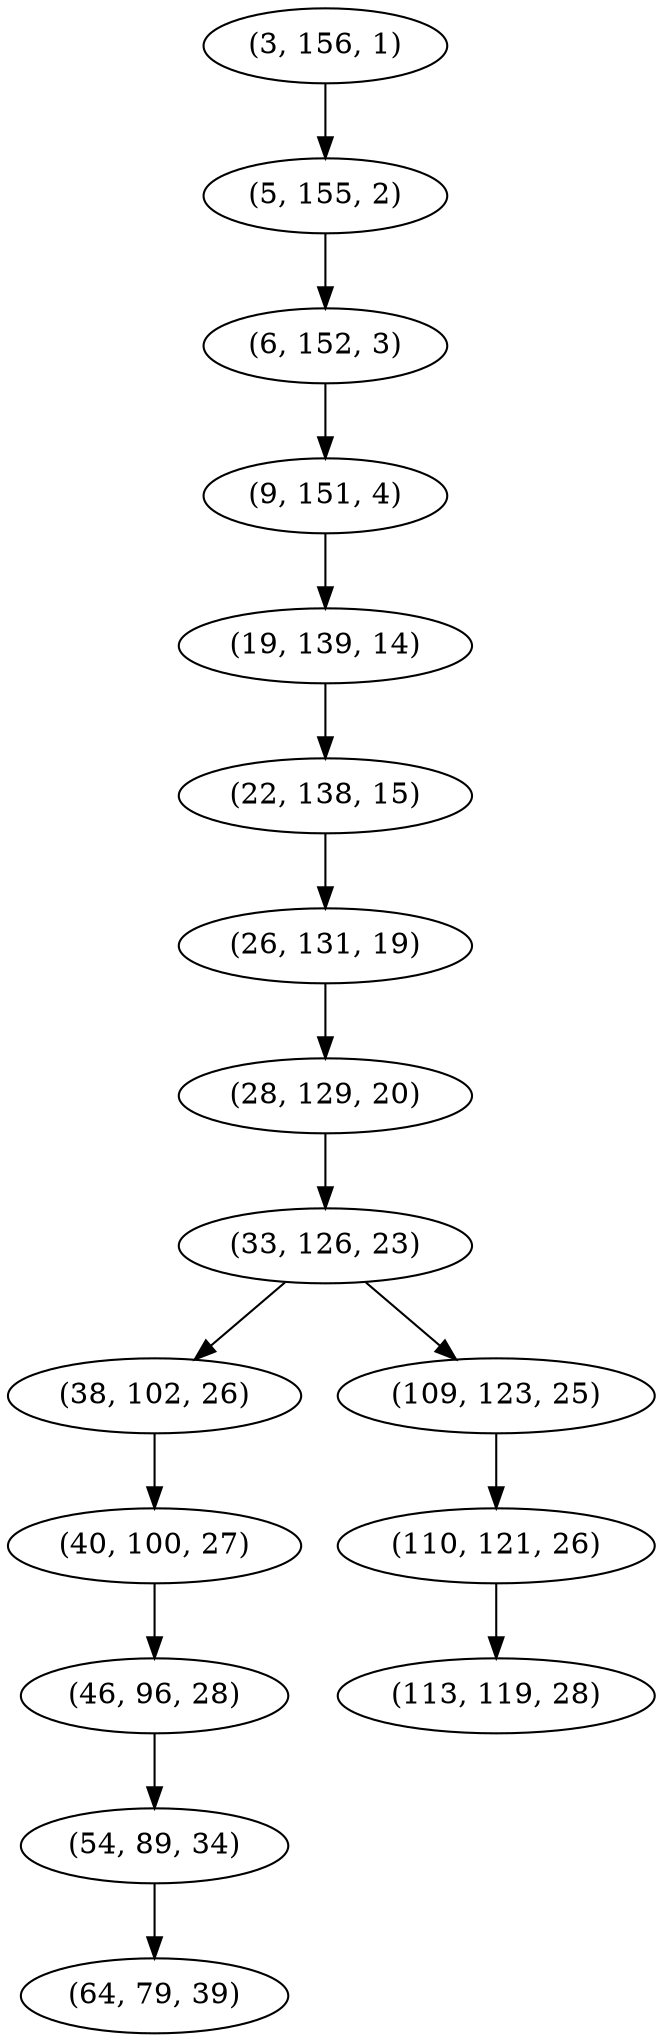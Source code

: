 digraph tree {
    "(3, 156, 1)";
    "(5, 155, 2)";
    "(6, 152, 3)";
    "(9, 151, 4)";
    "(19, 139, 14)";
    "(22, 138, 15)";
    "(26, 131, 19)";
    "(28, 129, 20)";
    "(33, 126, 23)";
    "(38, 102, 26)";
    "(40, 100, 27)";
    "(46, 96, 28)";
    "(54, 89, 34)";
    "(64, 79, 39)";
    "(109, 123, 25)";
    "(110, 121, 26)";
    "(113, 119, 28)";
    "(3, 156, 1)" -> "(5, 155, 2)";
    "(5, 155, 2)" -> "(6, 152, 3)";
    "(6, 152, 3)" -> "(9, 151, 4)";
    "(9, 151, 4)" -> "(19, 139, 14)";
    "(19, 139, 14)" -> "(22, 138, 15)";
    "(22, 138, 15)" -> "(26, 131, 19)";
    "(26, 131, 19)" -> "(28, 129, 20)";
    "(28, 129, 20)" -> "(33, 126, 23)";
    "(33, 126, 23)" -> "(38, 102, 26)";
    "(33, 126, 23)" -> "(109, 123, 25)";
    "(38, 102, 26)" -> "(40, 100, 27)";
    "(40, 100, 27)" -> "(46, 96, 28)";
    "(46, 96, 28)" -> "(54, 89, 34)";
    "(54, 89, 34)" -> "(64, 79, 39)";
    "(109, 123, 25)" -> "(110, 121, 26)";
    "(110, 121, 26)" -> "(113, 119, 28)";
}
